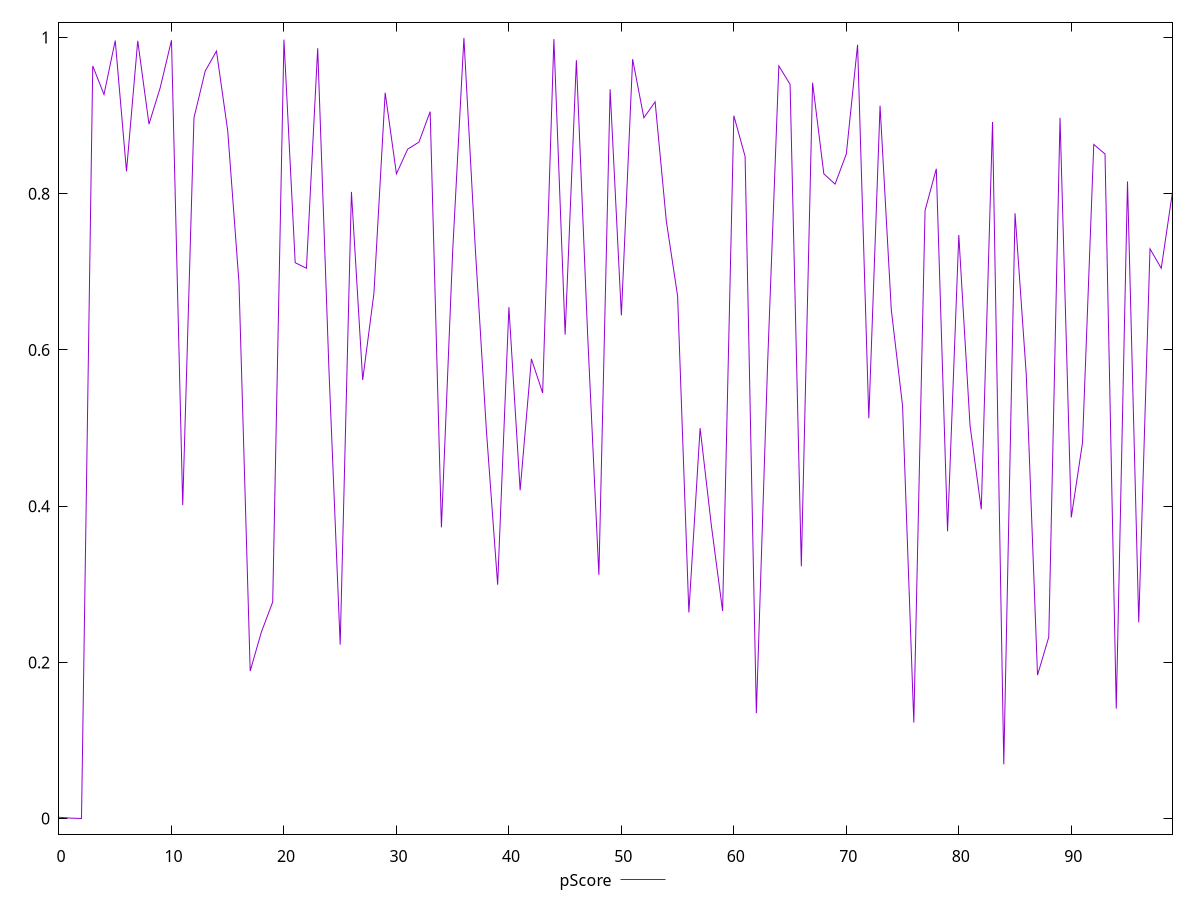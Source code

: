 reset

$pScore <<EOF
0 0.0016655104123993736
1 0.0006200992672052985
2 0.00006147703368836188
3 0.963731128396951
4 0.92714006627535
5 0.9962113647861295
6 0.8288242905377585
7 0.9958542552567312
8 0.8891763256876284
9 0.9359735164535741
10 0.9965456190098279
11 0.4013331823955296
12 0.8973389534944881
13 0.957180436075846
14 0.9827521983514116
15 0.8807546627337206
16 0.6868458243917347
17 0.18902073898203797
18 0.23910985100433013
19 0.2772467648696075
20 0.9974196307900582
21 0.7117738731402565
22 0.7046547637147481
23 0.9864020924526467
24 0.5750084637653881
25 0.22272802234810485
26 0.8024150061545763
27 0.561552791101211
28 0.6726113921804426
29 0.9294025092082883
30 0.8255807845348379
31 0.8571370751080079
32 0.8661807692318217
33 0.9052291271759552
34 0.3728283622283925
35 0.7259873563451261
36 0.99961111608783
37 0.7330752252118179
38 0.4968788959637036
39 0.29937486094236787
40 0.6548703506827236
41 0.4203538944598205
42 0.5886141115885419
43 0.5449611224858608
44 0.9981183248482491
45 0.619708736892395
46 0.9710366451517383
47 0.619708736892395
48 0.3121001998375601
49 0.9338195705791867
50 0.6442687984389659
51 0.9723804509474023
52 0.8973389534944881
53 0.917739382061876
54 0.7647085167286634
55 0.6690574634017104
56 0.26395071099972145
57 0.5
58 0.3753498125355668
59 0.2658136064398233
60 0.8999999314038525
61 0.8478866456046137
62 0.1349200226689632
63 0.5817932894444481
64 0.963731128396951
65 0.9401706714116187
66 0.32306696759071607
67 0.9422133018097556
68 0.8255807845348379
69 0.812436702916459
70 0.8509921879399763
71 0.9908507430743767
72 0.512608532205872
73 0.9128340001026993
74 0.6513322996453059
75 0.5286407486512301
76 0.1228976866595678
77 0.7785709223829543
78 0.8320497149979514
79 0.36782727249668157
80 0.747196288388794
81 0.503133613239148
82 0.39602454179826796
83 0.8919266564395804
84 0.0694378350189514
85 0.7751195125370767
86 0.568261150503693
87 0.183685964769428
88 0.2324249802423488
89 0.8973389534944881
90 0.3855752658136056
91 0.48146410695362274
92 0.8631900779561363
93 0.8509921879399763
94 0.14086052997954235
95 0.8157471611232275
96 0.25124457293432734
97 0.729533210464441
98 0.7046547637147481
99 0.8024150061545763
EOF

set key outside below
set xrange [0:99]
set yrange [-0.01992951574739447:1.019602108868913]
set trange [-0.01992951574739447:1.019602108868913]
set terminal svg size 640, 500 enhanced background rgb 'white'
set output "report/report_00029_2021-02-24T13-36-40.390Z/max-potential-fid/samples/agenda/pScore/values.svg"

plot $pScore title "pScore" with line

reset
